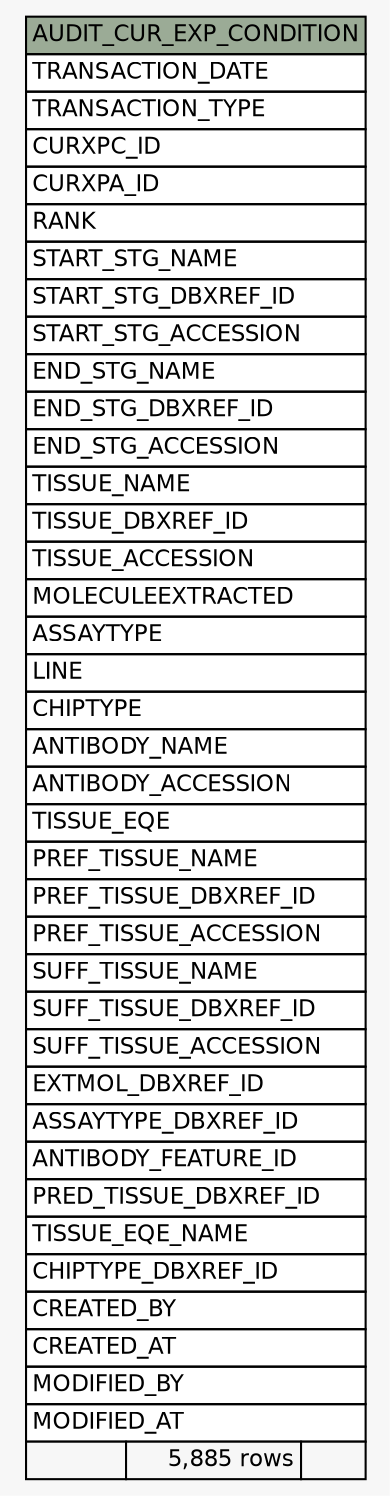// dot 2.38.0 on Windows 10 10.0
// SchemaSpy rev Unknown
digraph "AUDIT_CUR_EXP_CONDITION" {
  graph [
    rankdir="RL"
    bgcolor="#f7f7f7"
    nodesep="0.18"
    ranksep="0.46"
    fontname="Helvetica"
    fontsize="11"
  ];
  node [
    fontname="Helvetica"
    fontsize="11"
    shape="plaintext"
  ];
  edge [
    arrowsize="0.8"
  ];
  "AUDIT_CUR_EXP_CONDITION" [
    label=<
    <TABLE BORDER="0" CELLBORDER="1" CELLSPACING="0" BGCOLOR="#ffffff">
      <TR><TD COLSPAN="3" BGCOLOR="#9bab96" ALIGN="CENTER">AUDIT_CUR_EXP_CONDITION</TD></TR>
      <TR><TD PORT="TRANSACTION_DATE" COLSPAN="3" ALIGN="LEFT">TRANSACTION_DATE</TD></TR>
      <TR><TD PORT="TRANSACTION_TYPE" COLSPAN="3" ALIGN="LEFT">TRANSACTION_TYPE</TD></TR>
      <TR><TD PORT="CURXPC_ID" COLSPAN="3" ALIGN="LEFT">CURXPC_ID</TD></TR>
      <TR><TD PORT="CURXPA_ID" COLSPAN="3" ALIGN="LEFT">CURXPA_ID</TD></TR>
      <TR><TD PORT="RANK" COLSPAN="3" ALIGN="LEFT">RANK</TD></TR>
      <TR><TD PORT="START_STG_NAME" COLSPAN="3" ALIGN="LEFT">START_STG_NAME</TD></TR>
      <TR><TD PORT="START_STG_DBXREF_ID" COLSPAN="3" ALIGN="LEFT">START_STG_DBXREF_ID</TD></TR>
      <TR><TD PORT="START_STG_ACCESSION" COLSPAN="3" ALIGN="LEFT">START_STG_ACCESSION</TD></TR>
      <TR><TD PORT="END_STG_NAME" COLSPAN="3" ALIGN="LEFT">END_STG_NAME</TD></TR>
      <TR><TD PORT="END_STG_DBXREF_ID" COLSPAN="3" ALIGN="LEFT">END_STG_DBXREF_ID</TD></TR>
      <TR><TD PORT="END_STG_ACCESSION" COLSPAN="3" ALIGN="LEFT">END_STG_ACCESSION</TD></TR>
      <TR><TD PORT="TISSUE_NAME" COLSPAN="3" ALIGN="LEFT">TISSUE_NAME</TD></TR>
      <TR><TD PORT="TISSUE_DBXREF_ID" COLSPAN="3" ALIGN="LEFT">TISSUE_DBXREF_ID</TD></TR>
      <TR><TD PORT="TISSUE_ACCESSION" COLSPAN="3" ALIGN="LEFT">TISSUE_ACCESSION</TD></TR>
      <TR><TD PORT="MOLECULEEXTRACTED" COLSPAN="3" ALIGN="LEFT">MOLECULEEXTRACTED</TD></TR>
      <TR><TD PORT="ASSAYTYPE" COLSPAN="3" ALIGN="LEFT">ASSAYTYPE</TD></TR>
      <TR><TD PORT="LINE" COLSPAN="3" ALIGN="LEFT">LINE</TD></TR>
      <TR><TD PORT="CHIPTYPE" COLSPAN="3" ALIGN="LEFT">CHIPTYPE</TD></TR>
      <TR><TD PORT="ANTIBODY_NAME" COLSPAN="3" ALIGN="LEFT">ANTIBODY_NAME</TD></TR>
      <TR><TD PORT="ANTIBODY_ACCESSION" COLSPAN="3" ALIGN="LEFT">ANTIBODY_ACCESSION</TD></TR>
      <TR><TD PORT="TISSUE_EQE" COLSPAN="3" ALIGN="LEFT">TISSUE_EQE</TD></TR>
      <TR><TD PORT="PREF_TISSUE_NAME" COLSPAN="3" ALIGN="LEFT">PREF_TISSUE_NAME</TD></TR>
      <TR><TD PORT="PREF_TISSUE_DBXREF_ID" COLSPAN="3" ALIGN="LEFT">PREF_TISSUE_DBXREF_ID</TD></TR>
      <TR><TD PORT="PREF_TISSUE_ACCESSION" COLSPAN="3" ALIGN="LEFT">PREF_TISSUE_ACCESSION</TD></TR>
      <TR><TD PORT="SUFF_TISSUE_NAME" COLSPAN="3" ALIGN="LEFT">SUFF_TISSUE_NAME</TD></TR>
      <TR><TD PORT="SUFF_TISSUE_DBXREF_ID" COLSPAN="3" ALIGN="LEFT">SUFF_TISSUE_DBXREF_ID</TD></TR>
      <TR><TD PORT="SUFF_TISSUE_ACCESSION" COLSPAN="3" ALIGN="LEFT">SUFF_TISSUE_ACCESSION</TD></TR>
      <TR><TD PORT="EXTMOL_DBXREF_ID" COLSPAN="3" ALIGN="LEFT">EXTMOL_DBXREF_ID</TD></TR>
      <TR><TD PORT="ASSAYTYPE_DBXREF_ID" COLSPAN="3" ALIGN="LEFT">ASSAYTYPE_DBXREF_ID</TD></TR>
      <TR><TD PORT="ANTIBODY_FEATURE_ID" COLSPAN="3" ALIGN="LEFT">ANTIBODY_FEATURE_ID</TD></TR>
      <TR><TD PORT="PRED_TISSUE_DBXREF_ID" COLSPAN="3" ALIGN="LEFT">PRED_TISSUE_DBXREF_ID</TD></TR>
      <TR><TD PORT="TISSUE_EQE_NAME" COLSPAN="3" ALIGN="LEFT">TISSUE_EQE_NAME</TD></TR>
      <TR><TD PORT="CHIPTYPE_DBXREF_ID" COLSPAN="3" ALIGN="LEFT">CHIPTYPE_DBXREF_ID</TD></TR>
      <TR><TD PORT="CREATED_BY" COLSPAN="3" ALIGN="LEFT">CREATED_BY</TD></TR>
      <TR><TD PORT="CREATED_AT" COLSPAN="3" ALIGN="LEFT">CREATED_AT</TD></TR>
      <TR><TD PORT="MODIFIED_BY" COLSPAN="3" ALIGN="LEFT">MODIFIED_BY</TD></TR>
      <TR><TD PORT="MODIFIED_AT" COLSPAN="3" ALIGN="LEFT">MODIFIED_AT</TD></TR>
      <TR><TD ALIGN="LEFT" BGCOLOR="#f7f7f7">  </TD><TD ALIGN="RIGHT" BGCOLOR="#f7f7f7">5,885 rows</TD><TD ALIGN="RIGHT" BGCOLOR="#f7f7f7">  </TD></TR>
    </TABLE>>
    URL="tables/AUDIT_CUR_EXP_CONDITION.html"
    tooltip="AUDIT_CUR_EXP_CONDITION"
  ];
}
